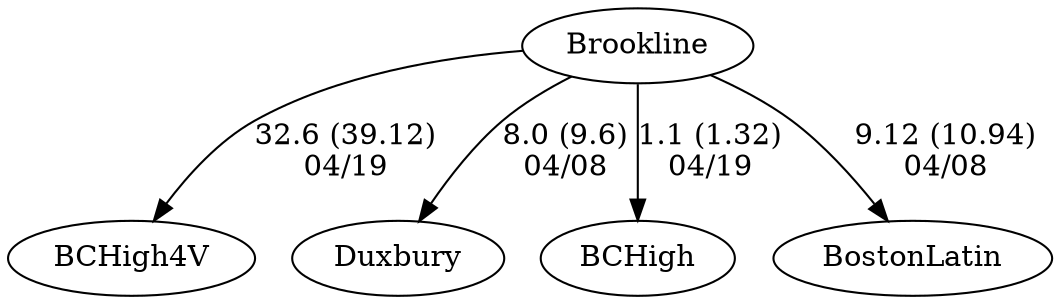 digraph boys3eightsBrookline {BCHigh4V [URL="boys3eightsBrooklineBCHigh4V.html"];Duxbury [URL="boys3eightsBrooklineDuxbury.html"];BCHigh [URL="boys3eightsBrooklineBCHigh.html"];Brookline [URL="boys3eightsBrooklineBrookline.html"];BostonLatin [URL="boys3eightsBrooklineBostonLatin.html"];Brookline -> BCHigh[label="1.1 (1.32)
04/19", weight="99", tooltip="NEIRA Boys Eights,Brookline vs. BC High			
Distance: 1250 Conditions: Blustery conditions, 12-15mph crosswind Comments: Challenging conditions to align boats, as the 3V and 2V races started below the line; times should be compared between races. Lower/novice crews raced in fours. Thanks to Brookline for a spirited morning of racing on the windy Charles!
None", URL="http://www.row2k.com/results/resultspage.cfm?UID=57012D86F8D9018705A9C77CE7885D58&cat=1", random="random"]; 
Brookline -> BCHigh4V[label="32.6 (39.12)
04/19", weight="68", tooltip="NEIRA Boys Eights,Brookline vs. BC High			
Distance: 1250 Conditions: Blustery conditions, 12-15mph crosswind Comments: Challenging conditions to align boats, as the 3V and 2V races started below the line; times should be compared between races. Lower/novice crews raced in fours. Thanks to Brookline for a spirited morning of racing on the windy Charles!
None", URL="http://www.row2k.com/results/resultspage.cfm?UID=57012D86F8D9018705A9C77CE7885D58&cat=1", random="random"]; 
Brookline -> Duxbury[label="8.0 (9.6)
04/08", weight="92", tooltip="NEIRA Boys & Girls Eights,Brookline vs. Duxbury			
Distance: 1250 Conditions: Slight cross tailwind for all races. Comments: Girls 1v: Duxbury caught crab in the last 300m. Girls 2v: Duxbury 2v had to stop to make course correction to avoid bridge abutment. Boys 3v event started 1 length over start line.
None", URL="http://www.row2k.com/results/resultspage.cfm?UID=725E4C4CC432BCB9A050FF17EC53126E&cat=5", random="random"]; 
Brookline -> BostonLatin[label="9.12 (10.94)
04/08", weight="91", tooltip="NEIRA Boys Eights,Salvo Cup: Boston Latin School vs. Brookline High School			
Distance: 1250 Conditions: Slight cross tail wind for all races. Comments: Third Boat was raced as fours.
None", URL="http://www.row2k.com/results/resultspage.cfm?UID=CA3CE44CF802CECE78B3CDED8C830E14&cat=1", random="random"]}